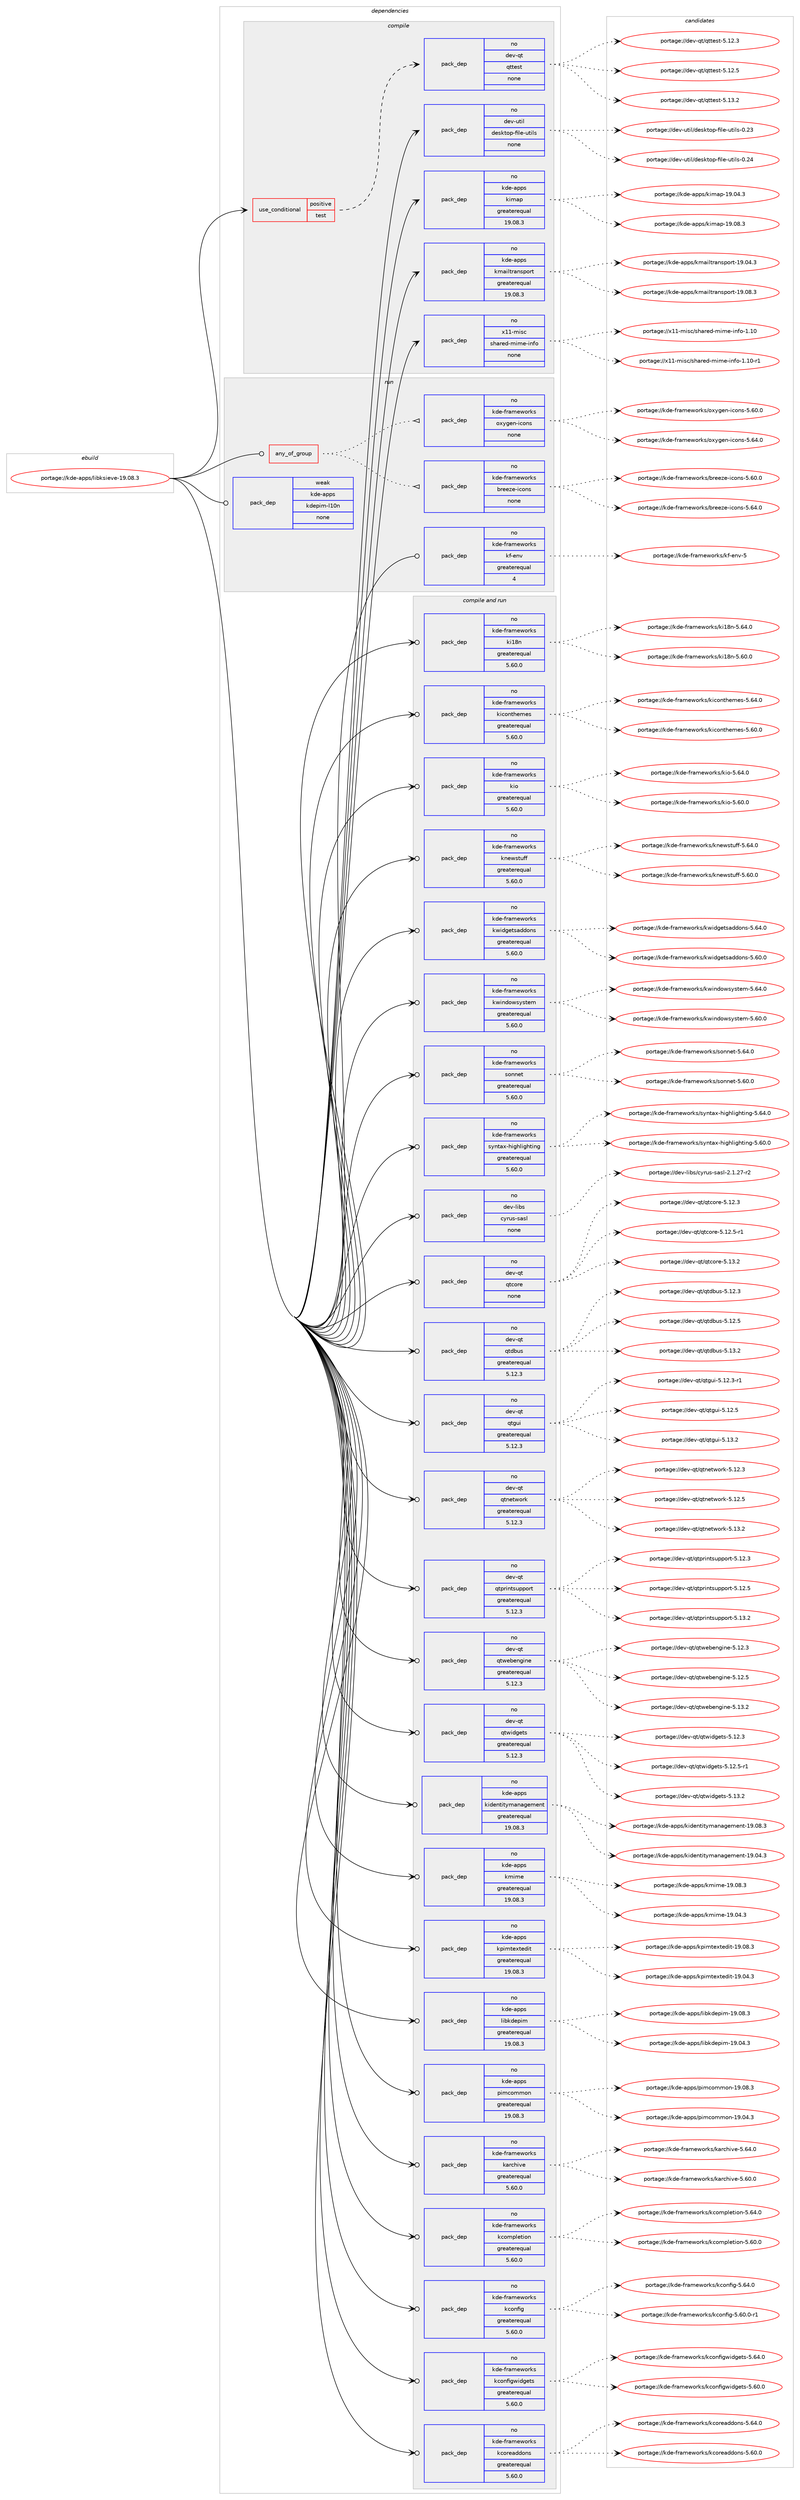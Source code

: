 digraph prolog {

# *************
# Graph options
# *************

newrank=true;
concentrate=true;
compound=true;
graph [rankdir=LR,fontname=Helvetica,fontsize=10,ranksep=1.5];#, ranksep=2.5, nodesep=0.2];
edge  [arrowhead=vee];
node  [fontname=Helvetica,fontsize=10];

# **********
# The ebuild
# **********

subgraph cluster_leftcol {
color=gray;
rank=same;
label=<<i>ebuild</i>>;
id [label="portage://kde-apps/libksieve-19.08.3", color=red, width=4, href="../kde-apps/libksieve-19.08.3.svg"];
}

# ****************
# The dependencies
# ****************

subgraph cluster_midcol {
color=gray;
label=<<i>dependencies</i>>;
subgraph cluster_compile {
fillcolor="#eeeeee";
style=filled;
label=<<i>compile</i>>;
subgraph cond75410 {
dependency294838 [label=<<TABLE BORDER="0" CELLBORDER="1" CELLSPACING="0" CELLPADDING="4"><TR><TD ROWSPAN="3" CELLPADDING="10">use_conditional</TD></TR><TR><TD>positive</TD></TR><TR><TD>test</TD></TR></TABLE>>, shape=none, color=red];
subgraph pack214859 {
dependency294839 [label=<<TABLE BORDER="0" CELLBORDER="1" CELLSPACING="0" CELLPADDING="4" WIDTH="220"><TR><TD ROWSPAN="6" CELLPADDING="30">pack_dep</TD></TR><TR><TD WIDTH="110">no</TD></TR><TR><TD>dev-qt</TD></TR><TR><TD>qttest</TD></TR><TR><TD>none</TD></TR><TR><TD></TD></TR></TABLE>>, shape=none, color=blue];
}
dependency294838:e -> dependency294839:w [weight=20,style="dashed",arrowhead="vee"];
}
id:e -> dependency294838:w [weight=20,style="solid",arrowhead="vee"];
subgraph pack214860 {
dependency294840 [label=<<TABLE BORDER="0" CELLBORDER="1" CELLSPACING="0" CELLPADDING="4" WIDTH="220"><TR><TD ROWSPAN="6" CELLPADDING="30">pack_dep</TD></TR><TR><TD WIDTH="110">no</TD></TR><TR><TD>dev-util</TD></TR><TR><TD>desktop-file-utils</TD></TR><TR><TD>none</TD></TR><TR><TD></TD></TR></TABLE>>, shape=none, color=blue];
}
id:e -> dependency294840:w [weight=20,style="solid",arrowhead="vee"];
subgraph pack214861 {
dependency294841 [label=<<TABLE BORDER="0" CELLBORDER="1" CELLSPACING="0" CELLPADDING="4" WIDTH="220"><TR><TD ROWSPAN="6" CELLPADDING="30">pack_dep</TD></TR><TR><TD WIDTH="110">no</TD></TR><TR><TD>kde-apps</TD></TR><TR><TD>kimap</TD></TR><TR><TD>greaterequal</TD></TR><TR><TD>19.08.3</TD></TR></TABLE>>, shape=none, color=blue];
}
id:e -> dependency294841:w [weight=20,style="solid",arrowhead="vee"];
subgraph pack214862 {
dependency294842 [label=<<TABLE BORDER="0" CELLBORDER="1" CELLSPACING="0" CELLPADDING="4" WIDTH="220"><TR><TD ROWSPAN="6" CELLPADDING="30">pack_dep</TD></TR><TR><TD WIDTH="110">no</TD></TR><TR><TD>kde-apps</TD></TR><TR><TD>kmailtransport</TD></TR><TR><TD>greaterequal</TD></TR><TR><TD>19.08.3</TD></TR></TABLE>>, shape=none, color=blue];
}
id:e -> dependency294842:w [weight=20,style="solid",arrowhead="vee"];
subgraph pack214863 {
dependency294843 [label=<<TABLE BORDER="0" CELLBORDER="1" CELLSPACING="0" CELLPADDING="4" WIDTH="220"><TR><TD ROWSPAN="6" CELLPADDING="30">pack_dep</TD></TR><TR><TD WIDTH="110">no</TD></TR><TR><TD>x11-misc</TD></TR><TR><TD>shared-mime-info</TD></TR><TR><TD>none</TD></TR><TR><TD></TD></TR></TABLE>>, shape=none, color=blue];
}
id:e -> dependency294843:w [weight=20,style="solid",arrowhead="vee"];
}
subgraph cluster_compileandrun {
fillcolor="#eeeeee";
style=filled;
label=<<i>compile and run</i>>;
subgraph pack214864 {
dependency294844 [label=<<TABLE BORDER="0" CELLBORDER="1" CELLSPACING="0" CELLPADDING="4" WIDTH="220"><TR><TD ROWSPAN="6" CELLPADDING="30">pack_dep</TD></TR><TR><TD WIDTH="110">no</TD></TR><TR><TD>dev-libs</TD></TR><TR><TD>cyrus-sasl</TD></TR><TR><TD>none</TD></TR><TR><TD></TD></TR></TABLE>>, shape=none, color=blue];
}
id:e -> dependency294844:w [weight=20,style="solid",arrowhead="odotvee"];
subgraph pack214865 {
dependency294845 [label=<<TABLE BORDER="0" CELLBORDER="1" CELLSPACING="0" CELLPADDING="4" WIDTH="220"><TR><TD ROWSPAN="6" CELLPADDING="30">pack_dep</TD></TR><TR><TD WIDTH="110">no</TD></TR><TR><TD>dev-qt</TD></TR><TR><TD>qtcore</TD></TR><TR><TD>none</TD></TR><TR><TD></TD></TR></TABLE>>, shape=none, color=blue];
}
id:e -> dependency294845:w [weight=20,style="solid",arrowhead="odotvee"];
subgraph pack214866 {
dependency294846 [label=<<TABLE BORDER="0" CELLBORDER="1" CELLSPACING="0" CELLPADDING="4" WIDTH="220"><TR><TD ROWSPAN="6" CELLPADDING="30">pack_dep</TD></TR><TR><TD WIDTH="110">no</TD></TR><TR><TD>dev-qt</TD></TR><TR><TD>qtdbus</TD></TR><TR><TD>greaterequal</TD></TR><TR><TD>5.12.3</TD></TR></TABLE>>, shape=none, color=blue];
}
id:e -> dependency294846:w [weight=20,style="solid",arrowhead="odotvee"];
subgraph pack214867 {
dependency294847 [label=<<TABLE BORDER="0" CELLBORDER="1" CELLSPACING="0" CELLPADDING="4" WIDTH="220"><TR><TD ROWSPAN="6" CELLPADDING="30">pack_dep</TD></TR><TR><TD WIDTH="110">no</TD></TR><TR><TD>dev-qt</TD></TR><TR><TD>qtgui</TD></TR><TR><TD>greaterequal</TD></TR><TR><TD>5.12.3</TD></TR></TABLE>>, shape=none, color=blue];
}
id:e -> dependency294847:w [weight=20,style="solid",arrowhead="odotvee"];
subgraph pack214868 {
dependency294848 [label=<<TABLE BORDER="0" CELLBORDER="1" CELLSPACING="0" CELLPADDING="4" WIDTH="220"><TR><TD ROWSPAN="6" CELLPADDING="30">pack_dep</TD></TR><TR><TD WIDTH="110">no</TD></TR><TR><TD>dev-qt</TD></TR><TR><TD>qtnetwork</TD></TR><TR><TD>greaterequal</TD></TR><TR><TD>5.12.3</TD></TR></TABLE>>, shape=none, color=blue];
}
id:e -> dependency294848:w [weight=20,style="solid",arrowhead="odotvee"];
subgraph pack214869 {
dependency294849 [label=<<TABLE BORDER="0" CELLBORDER="1" CELLSPACING="0" CELLPADDING="4" WIDTH="220"><TR><TD ROWSPAN="6" CELLPADDING="30">pack_dep</TD></TR><TR><TD WIDTH="110">no</TD></TR><TR><TD>dev-qt</TD></TR><TR><TD>qtprintsupport</TD></TR><TR><TD>greaterequal</TD></TR><TR><TD>5.12.3</TD></TR></TABLE>>, shape=none, color=blue];
}
id:e -> dependency294849:w [weight=20,style="solid",arrowhead="odotvee"];
subgraph pack214870 {
dependency294850 [label=<<TABLE BORDER="0" CELLBORDER="1" CELLSPACING="0" CELLPADDING="4" WIDTH="220"><TR><TD ROWSPAN="6" CELLPADDING="30">pack_dep</TD></TR><TR><TD WIDTH="110">no</TD></TR><TR><TD>dev-qt</TD></TR><TR><TD>qtwebengine</TD></TR><TR><TD>greaterequal</TD></TR><TR><TD>5.12.3</TD></TR></TABLE>>, shape=none, color=blue];
}
id:e -> dependency294850:w [weight=20,style="solid",arrowhead="odotvee"];
subgraph pack214871 {
dependency294851 [label=<<TABLE BORDER="0" CELLBORDER="1" CELLSPACING="0" CELLPADDING="4" WIDTH="220"><TR><TD ROWSPAN="6" CELLPADDING="30">pack_dep</TD></TR><TR><TD WIDTH="110">no</TD></TR><TR><TD>dev-qt</TD></TR><TR><TD>qtwidgets</TD></TR><TR><TD>greaterequal</TD></TR><TR><TD>5.12.3</TD></TR></TABLE>>, shape=none, color=blue];
}
id:e -> dependency294851:w [weight=20,style="solid",arrowhead="odotvee"];
subgraph pack214872 {
dependency294852 [label=<<TABLE BORDER="0" CELLBORDER="1" CELLSPACING="0" CELLPADDING="4" WIDTH="220"><TR><TD ROWSPAN="6" CELLPADDING="30">pack_dep</TD></TR><TR><TD WIDTH="110">no</TD></TR><TR><TD>kde-apps</TD></TR><TR><TD>kidentitymanagement</TD></TR><TR><TD>greaterequal</TD></TR><TR><TD>19.08.3</TD></TR></TABLE>>, shape=none, color=blue];
}
id:e -> dependency294852:w [weight=20,style="solid",arrowhead="odotvee"];
subgraph pack214873 {
dependency294853 [label=<<TABLE BORDER="0" CELLBORDER="1" CELLSPACING="0" CELLPADDING="4" WIDTH="220"><TR><TD ROWSPAN="6" CELLPADDING="30">pack_dep</TD></TR><TR><TD WIDTH="110">no</TD></TR><TR><TD>kde-apps</TD></TR><TR><TD>kmime</TD></TR><TR><TD>greaterequal</TD></TR><TR><TD>19.08.3</TD></TR></TABLE>>, shape=none, color=blue];
}
id:e -> dependency294853:w [weight=20,style="solid",arrowhead="odotvee"];
subgraph pack214874 {
dependency294854 [label=<<TABLE BORDER="0" CELLBORDER="1" CELLSPACING="0" CELLPADDING="4" WIDTH="220"><TR><TD ROWSPAN="6" CELLPADDING="30">pack_dep</TD></TR><TR><TD WIDTH="110">no</TD></TR><TR><TD>kde-apps</TD></TR><TR><TD>kpimtextedit</TD></TR><TR><TD>greaterequal</TD></TR><TR><TD>19.08.3</TD></TR></TABLE>>, shape=none, color=blue];
}
id:e -> dependency294854:w [weight=20,style="solid",arrowhead="odotvee"];
subgraph pack214875 {
dependency294855 [label=<<TABLE BORDER="0" CELLBORDER="1" CELLSPACING="0" CELLPADDING="4" WIDTH="220"><TR><TD ROWSPAN="6" CELLPADDING="30">pack_dep</TD></TR><TR><TD WIDTH="110">no</TD></TR><TR><TD>kde-apps</TD></TR><TR><TD>libkdepim</TD></TR><TR><TD>greaterequal</TD></TR><TR><TD>19.08.3</TD></TR></TABLE>>, shape=none, color=blue];
}
id:e -> dependency294855:w [weight=20,style="solid",arrowhead="odotvee"];
subgraph pack214876 {
dependency294856 [label=<<TABLE BORDER="0" CELLBORDER="1" CELLSPACING="0" CELLPADDING="4" WIDTH="220"><TR><TD ROWSPAN="6" CELLPADDING="30">pack_dep</TD></TR><TR><TD WIDTH="110">no</TD></TR><TR><TD>kde-apps</TD></TR><TR><TD>pimcommon</TD></TR><TR><TD>greaterequal</TD></TR><TR><TD>19.08.3</TD></TR></TABLE>>, shape=none, color=blue];
}
id:e -> dependency294856:w [weight=20,style="solid",arrowhead="odotvee"];
subgraph pack214877 {
dependency294857 [label=<<TABLE BORDER="0" CELLBORDER="1" CELLSPACING="0" CELLPADDING="4" WIDTH="220"><TR><TD ROWSPAN="6" CELLPADDING="30">pack_dep</TD></TR><TR><TD WIDTH="110">no</TD></TR><TR><TD>kde-frameworks</TD></TR><TR><TD>karchive</TD></TR><TR><TD>greaterequal</TD></TR><TR><TD>5.60.0</TD></TR></TABLE>>, shape=none, color=blue];
}
id:e -> dependency294857:w [weight=20,style="solid",arrowhead="odotvee"];
subgraph pack214878 {
dependency294858 [label=<<TABLE BORDER="0" CELLBORDER="1" CELLSPACING="0" CELLPADDING="4" WIDTH="220"><TR><TD ROWSPAN="6" CELLPADDING="30">pack_dep</TD></TR><TR><TD WIDTH="110">no</TD></TR><TR><TD>kde-frameworks</TD></TR><TR><TD>kcompletion</TD></TR><TR><TD>greaterequal</TD></TR><TR><TD>5.60.0</TD></TR></TABLE>>, shape=none, color=blue];
}
id:e -> dependency294858:w [weight=20,style="solid",arrowhead="odotvee"];
subgraph pack214879 {
dependency294859 [label=<<TABLE BORDER="0" CELLBORDER="1" CELLSPACING="0" CELLPADDING="4" WIDTH="220"><TR><TD ROWSPAN="6" CELLPADDING="30">pack_dep</TD></TR><TR><TD WIDTH="110">no</TD></TR><TR><TD>kde-frameworks</TD></TR><TR><TD>kconfig</TD></TR><TR><TD>greaterequal</TD></TR><TR><TD>5.60.0</TD></TR></TABLE>>, shape=none, color=blue];
}
id:e -> dependency294859:w [weight=20,style="solid",arrowhead="odotvee"];
subgraph pack214880 {
dependency294860 [label=<<TABLE BORDER="0" CELLBORDER="1" CELLSPACING="0" CELLPADDING="4" WIDTH="220"><TR><TD ROWSPAN="6" CELLPADDING="30">pack_dep</TD></TR><TR><TD WIDTH="110">no</TD></TR><TR><TD>kde-frameworks</TD></TR><TR><TD>kconfigwidgets</TD></TR><TR><TD>greaterequal</TD></TR><TR><TD>5.60.0</TD></TR></TABLE>>, shape=none, color=blue];
}
id:e -> dependency294860:w [weight=20,style="solid",arrowhead="odotvee"];
subgraph pack214881 {
dependency294861 [label=<<TABLE BORDER="0" CELLBORDER="1" CELLSPACING="0" CELLPADDING="4" WIDTH="220"><TR><TD ROWSPAN="6" CELLPADDING="30">pack_dep</TD></TR><TR><TD WIDTH="110">no</TD></TR><TR><TD>kde-frameworks</TD></TR><TR><TD>kcoreaddons</TD></TR><TR><TD>greaterequal</TD></TR><TR><TD>5.60.0</TD></TR></TABLE>>, shape=none, color=blue];
}
id:e -> dependency294861:w [weight=20,style="solid",arrowhead="odotvee"];
subgraph pack214882 {
dependency294862 [label=<<TABLE BORDER="0" CELLBORDER="1" CELLSPACING="0" CELLPADDING="4" WIDTH="220"><TR><TD ROWSPAN="6" CELLPADDING="30">pack_dep</TD></TR><TR><TD WIDTH="110">no</TD></TR><TR><TD>kde-frameworks</TD></TR><TR><TD>ki18n</TD></TR><TR><TD>greaterequal</TD></TR><TR><TD>5.60.0</TD></TR></TABLE>>, shape=none, color=blue];
}
id:e -> dependency294862:w [weight=20,style="solid",arrowhead="odotvee"];
subgraph pack214883 {
dependency294863 [label=<<TABLE BORDER="0" CELLBORDER="1" CELLSPACING="0" CELLPADDING="4" WIDTH="220"><TR><TD ROWSPAN="6" CELLPADDING="30">pack_dep</TD></TR><TR><TD WIDTH="110">no</TD></TR><TR><TD>kde-frameworks</TD></TR><TR><TD>kiconthemes</TD></TR><TR><TD>greaterequal</TD></TR><TR><TD>5.60.0</TD></TR></TABLE>>, shape=none, color=blue];
}
id:e -> dependency294863:w [weight=20,style="solid",arrowhead="odotvee"];
subgraph pack214884 {
dependency294864 [label=<<TABLE BORDER="0" CELLBORDER="1" CELLSPACING="0" CELLPADDING="4" WIDTH="220"><TR><TD ROWSPAN="6" CELLPADDING="30">pack_dep</TD></TR><TR><TD WIDTH="110">no</TD></TR><TR><TD>kde-frameworks</TD></TR><TR><TD>kio</TD></TR><TR><TD>greaterequal</TD></TR><TR><TD>5.60.0</TD></TR></TABLE>>, shape=none, color=blue];
}
id:e -> dependency294864:w [weight=20,style="solid",arrowhead="odotvee"];
subgraph pack214885 {
dependency294865 [label=<<TABLE BORDER="0" CELLBORDER="1" CELLSPACING="0" CELLPADDING="4" WIDTH="220"><TR><TD ROWSPAN="6" CELLPADDING="30">pack_dep</TD></TR><TR><TD WIDTH="110">no</TD></TR><TR><TD>kde-frameworks</TD></TR><TR><TD>knewstuff</TD></TR><TR><TD>greaterequal</TD></TR><TR><TD>5.60.0</TD></TR></TABLE>>, shape=none, color=blue];
}
id:e -> dependency294865:w [weight=20,style="solid",arrowhead="odotvee"];
subgraph pack214886 {
dependency294866 [label=<<TABLE BORDER="0" CELLBORDER="1" CELLSPACING="0" CELLPADDING="4" WIDTH="220"><TR><TD ROWSPAN="6" CELLPADDING="30">pack_dep</TD></TR><TR><TD WIDTH="110">no</TD></TR><TR><TD>kde-frameworks</TD></TR><TR><TD>kwidgetsaddons</TD></TR><TR><TD>greaterequal</TD></TR><TR><TD>5.60.0</TD></TR></TABLE>>, shape=none, color=blue];
}
id:e -> dependency294866:w [weight=20,style="solid",arrowhead="odotvee"];
subgraph pack214887 {
dependency294867 [label=<<TABLE BORDER="0" CELLBORDER="1" CELLSPACING="0" CELLPADDING="4" WIDTH="220"><TR><TD ROWSPAN="6" CELLPADDING="30">pack_dep</TD></TR><TR><TD WIDTH="110">no</TD></TR><TR><TD>kde-frameworks</TD></TR><TR><TD>kwindowsystem</TD></TR><TR><TD>greaterequal</TD></TR><TR><TD>5.60.0</TD></TR></TABLE>>, shape=none, color=blue];
}
id:e -> dependency294867:w [weight=20,style="solid",arrowhead="odotvee"];
subgraph pack214888 {
dependency294868 [label=<<TABLE BORDER="0" CELLBORDER="1" CELLSPACING="0" CELLPADDING="4" WIDTH="220"><TR><TD ROWSPAN="6" CELLPADDING="30">pack_dep</TD></TR><TR><TD WIDTH="110">no</TD></TR><TR><TD>kde-frameworks</TD></TR><TR><TD>sonnet</TD></TR><TR><TD>greaterequal</TD></TR><TR><TD>5.60.0</TD></TR></TABLE>>, shape=none, color=blue];
}
id:e -> dependency294868:w [weight=20,style="solid",arrowhead="odotvee"];
subgraph pack214889 {
dependency294869 [label=<<TABLE BORDER="0" CELLBORDER="1" CELLSPACING="0" CELLPADDING="4" WIDTH="220"><TR><TD ROWSPAN="6" CELLPADDING="30">pack_dep</TD></TR><TR><TD WIDTH="110">no</TD></TR><TR><TD>kde-frameworks</TD></TR><TR><TD>syntax-highlighting</TD></TR><TR><TD>greaterequal</TD></TR><TR><TD>5.60.0</TD></TR></TABLE>>, shape=none, color=blue];
}
id:e -> dependency294869:w [weight=20,style="solid",arrowhead="odotvee"];
}
subgraph cluster_run {
fillcolor="#eeeeee";
style=filled;
label=<<i>run</i>>;
subgraph any4468 {
dependency294870 [label=<<TABLE BORDER="0" CELLBORDER="1" CELLSPACING="0" CELLPADDING="4"><TR><TD CELLPADDING="10">any_of_group</TD></TR></TABLE>>, shape=none, color=red];subgraph pack214890 {
dependency294871 [label=<<TABLE BORDER="0" CELLBORDER="1" CELLSPACING="0" CELLPADDING="4" WIDTH="220"><TR><TD ROWSPAN="6" CELLPADDING="30">pack_dep</TD></TR><TR><TD WIDTH="110">no</TD></TR><TR><TD>kde-frameworks</TD></TR><TR><TD>breeze-icons</TD></TR><TR><TD>none</TD></TR><TR><TD></TD></TR></TABLE>>, shape=none, color=blue];
}
dependency294870:e -> dependency294871:w [weight=20,style="dotted",arrowhead="oinv"];
subgraph pack214891 {
dependency294872 [label=<<TABLE BORDER="0" CELLBORDER="1" CELLSPACING="0" CELLPADDING="4" WIDTH="220"><TR><TD ROWSPAN="6" CELLPADDING="30">pack_dep</TD></TR><TR><TD WIDTH="110">no</TD></TR><TR><TD>kde-frameworks</TD></TR><TR><TD>oxygen-icons</TD></TR><TR><TD>none</TD></TR><TR><TD></TD></TR></TABLE>>, shape=none, color=blue];
}
dependency294870:e -> dependency294872:w [weight=20,style="dotted",arrowhead="oinv"];
}
id:e -> dependency294870:w [weight=20,style="solid",arrowhead="odot"];
subgraph pack214892 {
dependency294873 [label=<<TABLE BORDER="0" CELLBORDER="1" CELLSPACING="0" CELLPADDING="4" WIDTH="220"><TR><TD ROWSPAN="6" CELLPADDING="30">pack_dep</TD></TR><TR><TD WIDTH="110">no</TD></TR><TR><TD>kde-frameworks</TD></TR><TR><TD>kf-env</TD></TR><TR><TD>greaterequal</TD></TR><TR><TD>4</TD></TR></TABLE>>, shape=none, color=blue];
}
id:e -> dependency294873:w [weight=20,style="solid",arrowhead="odot"];
subgraph pack214893 {
dependency294874 [label=<<TABLE BORDER="0" CELLBORDER="1" CELLSPACING="0" CELLPADDING="4" WIDTH="220"><TR><TD ROWSPAN="6" CELLPADDING="30">pack_dep</TD></TR><TR><TD WIDTH="110">weak</TD></TR><TR><TD>kde-apps</TD></TR><TR><TD>kdepim-l10n</TD></TR><TR><TD>none</TD></TR><TR><TD></TD></TR></TABLE>>, shape=none, color=blue];
}
id:e -> dependency294874:w [weight=20,style="solid",arrowhead="odot"];
}
}

# **************
# The candidates
# **************

subgraph cluster_choices {
rank=same;
color=gray;
label=<<i>candidates</i>>;

subgraph choice214859 {
color=black;
nodesep=1;
choiceportage100101118451131164711311611610111511645534649504651 [label="portage://dev-qt/qttest-5.12.3", color=red, width=4,href="../dev-qt/qttest-5.12.3.svg"];
choiceportage100101118451131164711311611610111511645534649504653 [label="portage://dev-qt/qttest-5.12.5", color=red, width=4,href="../dev-qt/qttest-5.12.5.svg"];
choiceportage100101118451131164711311611610111511645534649514650 [label="portage://dev-qt/qttest-5.13.2", color=red, width=4,href="../dev-qt/qttest-5.13.2.svg"];
dependency294839:e -> choiceportage100101118451131164711311611610111511645534649504651:w [style=dotted,weight="100"];
dependency294839:e -> choiceportage100101118451131164711311611610111511645534649504653:w [style=dotted,weight="100"];
dependency294839:e -> choiceportage100101118451131164711311611610111511645534649514650:w [style=dotted,weight="100"];
}
subgraph choice214860 {
color=black;
nodesep=1;
choiceportage100101118451171161051084710010111510711611111245102105108101451171161051081154548465051 [label="portage://dev-util/desktop-file-utils-0.23", color=red, width=4,href="../dev-util/desktop-file-utils-0.23.svg"];
choiceportage100101118451171161051084710010111510711611111245102105108101451171161051081154548465052 [label="portage://dev-util/desktop-file-utils-0.24", color=red, width=4,href="../dev-util/desktop-file-utils-0.24.svg"];
dependency294840:e -> choiceportage100101118451171161051084710010111510711611111245102105108101451171161051081154548465051:w [style=dotted,weight="100"];
dependency294840:e -> choiceportage100101118451171161051084710010111510711611111245102105108101451171161051081154548465052:w [style=dotted,weight="100"];
}
subgraph choice214861 {
color=black;
nodesep=1;
choiceportage107100101459711211211547107105109971124549574648524651 [label="portage://kde-apps/kimap-19.04.3", color=red, width=4,href="../kde-apps/kimap-19.04.3.svg"];
choiceportage107100101459711211211547107105109971124549574648564651 [label="portage://kde-apps/kimap-19.08.3", color=red, width=4,href="../kde-apps/kimap-19.08.3.svg"];
dependency294841:e -> choiceportage107100101459711211211547107105109971124549574648524651:w [style=dotted,weight="100"];
dependency294841:e -> choiceportage107100101459711211211547107105109971124549574648564651:w [style=dotted,weight="100"];
}
subgraph choice214862 {
color=black;
nodesep=1;
choiceportage10710010145971121121154710710997105108116114971101151121111141164549574648524651 [label="portage://kde-apps/kmailtransport-19.04.3", color=red, width=4,href="../kde-apps/kmailtransport-19.04.3.svg"];
choiceportage10710010145971121121154710710997105108116114971101151121111141164549574648564651 [label="portage://kde-apps/kmailtransport-19.08.3", color=red, width=4,href="../kde-apps/kmailtransport-19.08.3.svg"];
dependency294842:e -> choiceportage10710010145971121121154710710997105108116114971101151121111141164549574648524651:w [style=dotted,weight="100"];
dependency294842:e -> choiceportage10710010145971121121154710710997105108116114971101151121111141164549574648564651:w [style=dotted,weight="100"];
}
subgraph choice214863 {
color=black;
nodesep=1;
choiceportage12049494510910511599471151049711410110045109105109101451051101021114549464948 [label="portage://x11-misc/shared-mime-info-1.10", color=red, width=4,href="../x11-misc/shared-mime-info-1.10.svg"];
choiceportage120494945109105115994711510497114101100451091051091014510511010211145494649484511449 [label="portage://x11-misc/shared-mime-info-1.10-r1", color=red, width=4,href="../x11-misc/shared-mime-info-1.10-r1.svg"];
dependency294843:e -> choiceportage12049494510910511599471151049711410110045109105109101451051101021114549464948:w [style=dotted,weight="100"];
dependency294843:e -> choiceportage120494945109105115994711510497114101100451091051091014510511010211145494649484511449:w [style=dotted,weight="100"];
}
subgraph choice214864 {
color=black;
nodesep=1;
choiceportage100101118451081059811547991211141171154511597115108455046494650554511450 [label="portage://dev-libs/cyrus-sasl-2.1.27-r2", color=red, width=4,href="../dev-libs/cyrus-sasl-2.1.27-r2.svg"];
dependency294844:e -> choiceportage100101118451081059811547991211141171154511597115108455046494650554511450:w [style=dotted,weight="100"];
}
subgraph choice214865 {
color=black;
nodesep=1;
choiceportage10010111845113116471131169911111410145534649504651 [label="portage://dev-qt/qtcore-5.12.3", color=red, width=4,href="../dev-qt/qtcore-5.12.3.svg"];
choiceportage100101118451131164711311699111114101455346495046534511449 [label="portage://dev-qt/qtcore-5.12.5-r1", color=red, width=4,href="../dev-qt/qtcore-5.12.5-r1.svg"];
choiceportage10010111845113116471131169911111410145534649514650 [label="portage://dev-qt/qtcore-5.13.2", color=red, width=4,href="../dev-qt/qtcore-5.13.2.svg"];
dependency294845:e -> choiceportage10010111845113116471131169911111410145534649504651:w [style=dotted,weight="100"];
dependency294845:e -> choiceportage100101118451131164711311699111114101455346495046534511449:w [style=dotted,weight="100"];
dependency294845:e -> choiceportage10010111845113116471131169911111410145534649514650:w [style=dotted,weight="100"];
}
subgraph choice214866 {
color=black;
nodesep=1;
choiceportage10010111845113116471131161009811711545534649504651 [label="portage://dev-qt/qtdbus-5.12.3", color=red, width=4,href="../dev-qt/qtdbus-5.12.3.svg"];
choiceportage10010111845113116471131161009811711545534649504653 [label="portage://dev-qt/qtdbus-5.12.5", color=red, width=4,href="../dev-qt/qtdbus-5.12.5.svg"];
choiceportage10010111845113116471131161009811711545534649514650 [label="portage://dev-qt/qtdbus-5.13.2", color=red, width=4,href="../dev-qt/qtdbus-5.13.2.svg"];
dependency294846:e -> choiceportage10010111845113116471131161009811711545534649504651:w [style=dotted,weight="100"];
dependency294846:e -> choiceportage10010111845113116471131161009811711545534649504653:w [style=dotted,weight="100"];
dependency294846:e -> choiceportage10010111845113116471131161009811711545534649514650:w [style=dotted,weight="100"];
}
subgraph choice214867 {
color=black;
nodesep=1;
choiceportage1001011184511311647113116103117105455346495046514511449 [label="portage://dev-qt/qtgui-5.12.3-r1", color=red, width=4,href="../dev-qt/qtgui-5.12.3-r1.svg"];
choiceportage100101118451131164711311610311710545534649504653 [label="portage://dev-qt/qtgui-5.12.5", color=red, width=4,href="../dev-qt/qtgui-5.12.5.svg"];
choiceportage100101118451131164711311610311710545534649514650 [label="portage://dev-qt/qtgui-5.13.2", color=red, width=4,href="../dev-qt/qtgui-5.13.2.svg"];
dependency294847:e -> choiceportage1001011184511311647113116103117105455346495046514511449:w [style=dotted,weight="100"];
dependency294847:e -> choiceportage100101118451131164711311610311710545534649504653:w [style=dotted,weight="100"];
dependency294847:e -> choiceportage100101118451131164711311610311710545534649514650:w [style=dotted,weight="100"];
}
subgraph choice214868 {
color=black;
nodesep=1;
choiceportage100101118451131164711311611010111611911111410745534649504651 [label="portage://dev-qt/qtnetwork-5.12.3", color=red, width=4,href="../dev-qt/qtnetwork-5.12.3.svg"];
choiceportage100101118451131164711311611010111611911111410745534649504653 [label="portage://dev-qt/qtnetwork-5.12.5", color=red, width=4,href="../dev-qt/qtnetwork-5.12.5.svg"];
choiceportage100101118451131164711311611010111611911111410745534649514650 [label="portage://dev-qt/qtnetwork-5.13.2", color=red, width=4,href="../dev-qt/qtnetwork-5.13.2.svg"];
dependency294848:e -> choiceportage100101118451131164711311611010111611911111410745534649504651:w [style=dotted,weight="100"];
dependency294848:e -> choiceportage100101118451131164711311611010111611911111410745534649504653:w [style=dotted,weight="100"];
dependency294848:e -> choiceportage100101118451131164711311611010111611911111410745534649514650:w [style=dotted,weight="100"];
}
subgraph choice214869 {
color=black;
nodesep=1;
choiceportage100101118451131164711311611211410511011611511711211211111411645534649504651 [label="portage://dev-qt/qtprintsupport-5.12.3", color=red, width=4,href="../dev-qt/qtprintsupport-5.12.3.svg"];
choiceportage100101118451131164711311611211410511011611511711211211111411645534649504653 [label="portage://dev-qt/qtprintsupport-5.12.5", color=red, width=4,href="../dev-qt/qtprintsupport-5.12.5.svg"];
choiceportage100101118451131164711311611211410511011611511711211211111411645534649514650 [label="portage://dev-qt/qtprintsupport-5.13.2", color=red, width=4,href="../dev-qt/qtprintsupport-5.13.2.svg"];
dependency294849:e -> choiceportage100101118451131164711311611211410511011611511711211211111411645534649504651:w [style=dotted,weight="100"];
dependency294849:e -> choiceportage100101118451131164711311611211410511011611511711211211111411645534649504653:w [style=dotted,weight="100"];
dependency294849:e -> choiceportage100101118451131164711311611211410511011611511711211211111411645534649514650:w [style=dotted,weight="100"];
}
subgraph choice214870 {
color=black;
nodesep=1;
choiceportage10010111845113116471131161191019810111010310511010145534649504651 [label="portage://dev-qt/qtwebengine-5.12.3", color=red, width=4,href="../dev-qt/qtwebengine-5.12.3.svg"];
choiceportage10010111845113116471131161191019810111010310511010145534649504653 [label="portage://dev-qt/qtwebengine-5.12.5", color=red, width=4,href="../dev-qt/qtwebengine-5.12.5.svg"];
choiceportage10010111845113116471131161191019810111010310511010145534649514650 [label="portage://dev-qt/qtwebengine-5.13.2", color=red, width=4,href="../dev-qt/qtwebengine-5.13.2.svg"];
dependency294850:e -> choiceportage10010111845113116471131161191019810111010310511010145534649504651:w [style=dotted,weight="100"];
dependency294850:e -> choiceportage10010111845113116471131161191019810111010310511010145534649504653:w [style=dotted,weight="100"];
dependency294850:e -> choiceportage10010111845113116471131161191019810111010310511010145534649514650:w [style=dotted,weight="100"];
}
subgraph choice214871 {
color=black;
nodesep=1;
choiceportage100101118451131164711311611910510010310111611545534649504651 [label="portage://dev-qt/qtwidgets-5.12.3", color=red, width=4,href="../dev-qt/qtwidgets-5.12.3.svg"];
choiceportage1001011184511311647113116119105100103101116115455346495046534511449 [label="portage://dev-qt/qtwidgets-5.12.5-r1", color=red, width=4,href="../dev-qt/qtwidgets-5.12.5-r1.svg"];
choiceportage100101118451131164711311611910510010310111611545534649514650 [label="portage://dev-qt/qtwidgets-5.13.2", color=red, width=4,href="../dev-qt/qtwidgets-5.13.2.svg"];
dependency294851:e -> choiceportage100101118451131164711311611910510010310111611545534649504651:w [style=dotted,weight="100"];
dependency294851:e -> choiceportage1001011184511311647113116119105100103101116115455346495046534511449:w [style=dotted,weight="100"];
dependency294851:e -> choiceportage100101118451131164711311611910510010310111611545534649514650:w [style=dotted,weight="100"];
}
subgraph choice214872 {
color=black;
nodesep=1;
choiceportage10710010145971121121154710710510010111011610511612110997110971031011091011101164549574648524651 [label="portage://kde-apps/kidentitymanagement-19.04.3", color=red, width=4,href="../kde-apps/kidentitymanagement-19.04.3.svg"];
choiceportage10710010145971121121154710710510010111011610511612110997110971031011091011101164549574648564651 [label="portage://kde-apps/kidentitymanagement-19.08.3", color=red, width=4,href="../kde-apps/kidentitymanagement-19.08.3.svg"];
dependency294852:e -> choiceportage10710010145971121121154710710510010111011610511612110997110971031011091011101164549574648524651:w [style=dotted,weight="100"];
dependency294852:e -> choiceportage10710010145971121121154710710510010111011610511612110997110971031011091011101164549574648564651:w [style=dotted,weight="100"];
}
subgraph choice214873 {
color=black;
nodesep=1;
choiceportage1071001014597112112115471071091051091014549574648524651 [label="portage://kde-apps/kmime-19.04.3", color=red, width=4,href="../kde-apps/kmime-19.04.3.svg"];
choiceportage1071001014597112112115471071091051091014549574648564651 [label="portage://kde-apps/kmime-19.08.3", color=red, width=4,href="../kde-apps/kmime-19.08.3.svg"];
dependency294853:e -> choiceportage1071001014597112112115471071091051091014549574648524651:w [style=dotted,weight="100"];
dependency294853:e -> choiceportage1071001014597112112115471071091051091014549574648564651:w [style=dotted,weight="100"];
}
subgraph choice214874 {
color=black;
nodesep=1;
choiceportage1071001014597112112115471071121051091161011201161011001051164549574648524651 [label="portage://kde-apps/kpimtextedit-19.04.3", color=red, width=4,href="../kde-apps/kpimtextedit-19.04.3.svg"];
choiceportage1071001014597112112115471071121051091161011201161011001051164549574648564651 [label="portage://kde-apps/kpimtextedit-19.08.3", color=red, width=4,href="../kde-apps/kpimtextedit-19.08.3.svg"];
dependency294854:e -> choiceportage1071001014597112112115471071121051091161011201161011001051164549574648524651:w [style=dotted,weight="100"];
dependency294854:e -> choiceportage1071001014597112112115471071121051091161011201161011001051164549574648564651:w [style=dotted,weight="100"];
}
subgraph choice214875 {
color=black;
nodesep=1;
choiceportage107100101459711211211547108105981071001011121051094549574648524651 [label="portage://kde-apps/libkdepim-19.04.3", color=red, width=4,href="../kde-apps/libkdepim-19.04.3.svg"];
choiceportage107100101459711211211547108105981071001011121051094549574648564651 [label="portage://kde-apps/libkdepim-19.08.3", color=red, width=4,href="../kde-apps/libkdepim-19.08.3.svg"];
dependency294855:e -> choiceportage107100101459711211211547108105981071001011121051094549574648524651:w [style=dotted,weight="100"];
dependency294855:e -> choiceportage107100101459711211211547108105981071001011121051094549574648564651:w [style=dotted,weight="100"];
}
subgraph choice214876 {
color=black;
nodesep=1;
choiceportage107100101459711211211547112105109991111091091111104549574648524651 [label="portage://kde-apps/pimcommon-19.04.3", color=red, width=4,href="../kde-apps/pimcommon-19.04.3.svg"];
choiceportage107100101459711211211547112105109991111091091111104549574648564651 [label="portage://kde-apps/pimcommon-19.08.3", color=red, width=4,href="../kde-apps/pimcommon-19.08.3.svg"];
dependency294856:e -> choiceportage107100101459711211211547112105109991111091091111104549574648524651:w [style=dotted,weight="100"];
dependency294856:e -> choiceportage107100101459711211211547112105109991111091091111104549574648564651:w [style=dotted,weight="100"];
}
subgraph choice214877 {
color=black;
nodesep=1;
choiceportage107100101451021149710910111911111410711547107971149910410511810145534654484648 [label="portage://kde-frameworks/karchive-5.60.0", color=red, width=4,href="../kde-frameworks/karchive-5.60.0.svg"];
choiceportage107100101451021149710910111911111410711547107971149910410511810145534654524648 [label="portage://kde-frameworks/karchive-5.64.0", color=red, width=4,href="../kde-frameworks/karchive-5.64.0.svg"];
dependency294857:e -> choiceportage107100101451021149710910111911111410711547107971149910410511810145534654484648:w [style=dotted,weight="100"];
dependency294857:e -> choiceportage107100101451021149710910111911111410711547107971149910410511810145534654524648:w [style=dotted,weight="100"];
}
subgraph choice214878 {
color=black;
nodesep=1;
choiceportage1071001014510211497109101119111114107115471079911110911210810111610511111045534654484648 [label="portage://kde-frameworks/kcompletion-5.60.0", color=red, width=4,href="../kde-frameworks/kcompletion-5.60.0.svg"];
choiceportage1071001014510211497109101119111114107115471079911110911210810111610511111045534654524648 [label="portage://kde-frameworks/kcompletion-5.64.0", color=red, width=4,href="../kde-frameworks/kcompletion-5.64.0.svg"];
dependency294858:e -> choiceportage1071001014510211497109101119111114107115471079911110911210810111610511111045534654484648:w [style=dotted,weight="100"];
dependency294858:e -> choiceportage1071001014510211497109101119111114107115471079911110911210810111610511111045534654524648:w [style=dotted,weight="100"];
}
subgraph choice214879 {
color=black;
nodesep=1;
choiceportage10710010145102114971091011191111141071154710799111110102105103455346544846484511449 [label="portage://kde-frameworks/kconfig-5.60.0-r1", color=red, width=4,href="../kde-frameworks/kconfig-5.60.0-r1.svg"];
choiceportage1071001014510211497109101119111114107115471079911111010210510345534654524648 [label="portage://kde-frameworks/kconfig-5.64.0", color=red, width=4,href="../kde-frameworks/kconfig-5.64.0.svg"];
dependency294859:e -> choiceportage10710010145102114971091011191111141071154710799111110102105103455346544846484511449:w [style=dotted,weight="100"];
dependency294859:e -> choiceportage1071001014510211497109101119111114107115471079911111010210510345534654524648:w [style=dotted,weight="100"];
}
subgraph choice214880 {
color=black;
nodesep=1;
choiceportage1071001014510211497109101119111114107115471079911111010210510311910510010310111611545534654484648 [label="portage://kde-frameworks/kconfigwidgets-5.60.0", color=red, width=4,href="../kde-frameworks/kconfigwidgets-5.60.0.svg"];
choiceportage1071001014510211497109101119111114107115471079911111010210510311910510010310111611545534654524648 [label="portage://kde-frameworks/kconfigwidgets-5.64.0", color=red, width=4,href="../kde-frameworks/kconfigwidgets-5.64.0.svg"];
dependency294860:e -> choiceportage1071001014510211497109101119111114107115471079911111010210510311910510010310111611545534654484648:w [style=dotted,weight="100"];
dependency294860:e -> choiceportage1071001014510211497109101119111114107115471079911111010210510311910510010310111611545534654524648:w [style=dotted,weight="100"];
}
subgraph choice214881 {
color=black;
nodesep=1;
choiceportage107100101451021149710910111911111410711547107991111141019710010011111011545534654484648 [label="portage://kde-frameworks/kcoreaddons-5.60.0", color=red, width=4,href="../kde-frameworks/kcoreaddons-5.60.0.svg"];
choiceportage107100101451021149710910111911111410711547107991111141019710010011111011545534654524648 [label="portage://kde-frameworks/kcoreaddons-5.64.0", color=red, width=4,href="../kde-frameworks/kcoreaddons-5.64.0.svg"];
dependency294861:e -> choiceportage107100101451021149710910111911111410711547107991111141019710010011111011545534654484648:w [style=dotted,weight="100"];
dependency294861:e -> choiceportage107100101451021149710910111911111410711547107991111141019710010011111011545534654524648:w [style=dotted,weight="100"];
}
subgraph choice214882 {
color=black;
nodesep=1;
choiceportage107100101451021149710910111911111410711547107105495611045534654484648 [label="portage://kde-frameworks/ki18n-5.60.0", color=red, width=4,href="../kde-frameworks/ki18n-5.60.0.svg"];
choiceportage107100101451021149710910111911111410711547107105495611045534654524648 [label="portage://kde-frameworks/ki18n-5.64.0", color=red, width=4,href="../kde-frameworks/ki18n-5.64.0.svg"];
dependency294862:e -> choiceportage107100101451021149710910111911111410711547107105495611045534654484648:w [style=dotted,weight="100"];
dependency294862:e -> choiceportage107100101451021149710910111911111410711547107105495611045534654524648:w [style=dotted,weight="100"];
}
subgraph choice214883 {
color=black;
nodesep=1;
choiceportage1071001014510211497109101119111114107115471071059911111011610410110910111545534654484648 [label="portage://kde-frameworks/kiconthemes-5.60.0", color=red, width=4,href="../kde-frameworks/kiconthemes-5.60.0.svg"];
choiceportage1071001014510211497109101119111114107115471071059911111011610410110910111545534654524648 [label="portage://kde-frameworks/kiconthemes-5.64.0", color=red, width=4,href="../kde-frameworks/kiconthemes-5.64.0.svg"];
dependency294863:e -> choiceportage1071001014510211497109101119111114107115471071059911111011610410110910111545534654484648:w [style=dotted,weight="100"];
dependency294863:e -> choiceportage1071001014510211497109101119111114107115471071059911111011610410110910111545534654524648:w [style=dotted,weight="100"];
}
subgraph choice214884 {
color=black;
nodesep=1;
choiceportage10710010145102114971091011191111141071154710710511145534654484648 [label="portage://kde-frameworks/kio-5.60.0", color=red, width=4,href="../kde-frameworks/kio-5.60.0.svg"];
choiceportage10710010145102114971091011191111141071154710710511145534654524648 [label="portage://kde-frameworks/kio-5.64.0", color=red, width=4,href="../kde-frameworks/kio-5.64.0.svg"];
dependency294864:e -> choiceportage10710010145102114971091011191111141071154710710511145534654484648:w [style=dotted,weight="100"];
dependency294864:e -> choiceportage10710010145102114971091011191111141071154710710511145534654524648:w [style=dotted,weight="100"];
}
subgraph choice214885 {
color=black;
nodesep=1;
choiceportage10710010145102114971091011191111141071154710711010111911511611710210245534654484648 [label="portage://kde-frameworks/knewstuff-5.60.0", color=red, width=4,href="../kde-frameworks/knewstuff-5.60.0.svg"];
choiceportage10710010145102114971091011191111141071154710711010111911511611710210245534654524648 [label="portage://kde-frameworks/knewstuff-5.64.0", color=red, width=4,href="../kde-frameworks/knewstuff-5.64.0.svg"];
dependency294865:e -> choiceportage10710010145102114971091011191111141071154710711010111911511611710210245534654484648:w [style=dotted,weight="100"];
dependency294865:e -> choiceportage10710010145102114971091011191111141071154710711010111911511611710210245534654524648:w [style=dotted,weight="100"];
}
subgraph choice214886 {
color=black;
nodesep=1;
choiceportage1071001014510211497109101119111114107115471071191051001031011161159710010011111011545534654484648 [label="portage://kde-frameworks/kwidgetsaddons-5.60.0", color=red, width=4,href="../kde-frameworks/kwidgetsaddons-5.60.0.svg"];
choiceportage1071001014510211497109101119111114107115471071191051001031011161159710010011111011545534654524648 [label="portage://kde-frameworks/kwidgetsaddons-5.64.0", color=red, width=4,href="../kde-frameworks/kwidgetsaddons-5.64.0.svg"];
dependency294866:e -> choiceportage1071001014510211497109101119111114107115471071191051001031011161159710010011111011545534654484648:w [style=dotted,weight="100"];
dependency294866:e -> choiceportage1071001014510211497109101119111114107115471071191051001031011161159710010011111011545534654524648:w [style=dotted,weight="100"];
}
subgraph choice214887 {
color=black;
nodesep=1;
choiceportage10710010145102114971091011191111141071154710711910511010011111911512111511610110945534654484648 [label="portage://kde-frameworks/kwindowsystem-5.60.0", color=red, width=4,href="../kde-frameworks/kwindowsystem-5.60.0.svg"];
choiceportage10710010145102114971091011191111141071154710711910511010011111911512111511610110945534654524648 [label="portage://kde-frameworks/kwindowsystem-5.64.0", color=red, width=4,href="../kde-frameworks/kwindowsystem-5.64.0.svg"];
dependency294867:e -> choiceportage10710010145102114971091011191111141071154710711910511010011111911512111511610110945534654484648:w [style=dotted,weight="100"];
dependency294867:e -> choiceportage10710010145102114971091011191111141071154710711910511010011111911512111511610110945534654524648:w [style=dotted,weight="100"];
}
subgraph choice214888 {
color=black;
nodesep=1;
choiceportage10710010145102114971091011191111141071154711511111011010111645534654484648 [label="portage://kde-frameworks/sonnet-5.60.0", color=red, width=4,href="../kde-frameworks/sonnet-5.60.0.svg"];
choiceportage10710010145102114971091011191111141071154711511111011010111645534654524648 [label="portage://kde-frameworks/sonnet-5.64.0", color=red, width=4,href="../kde-frameworks/sonnet-5.64.0.svg"];
dependency294868:e -> choiceportage10710010145102114971091011191111141071154711511111011010111645534654484648:w [style=dotted,weight="100"];
dependency294868:e -> choiceportage10710010145102114971091011191111141071154711511111011010111645534654524648:w [style=dotted,weight="100"];
}
subgraph choice214889 {
color=black;
nodesep=1;
choiceportage107100101451021149710910111911111410711547115121110116971204510410510310410810510310411610511010345534654484648 [label="portage://kde-frameworks/syntax-highlighting-5.60.0", color=red, width=4,href="../kde-frameworks/syntax-highlighting-5.60.0.svg"];
choiceportage107100101451021149710910111911111410711547115121110116971204510410510310410810510310411610511010345534654524648 [label="portage://kde-frameworks/syntax-highlighting-5.64.0", color=red, width=4,href="../kde-frameworks/syntax-highlighting-5.64.0.svg"];
dependency294869:e -> choiceportage107100101451021149710910111911111410711547115121110116971204510410510310410810510310411610511010345534654484648:w [style=dotted,weight="100"];
dependency294869:e -> choiceportage107100101451021149710910111911111410711547115121110116971204510410510310410810510310411610511010345534654524648:w [style=dotted,weight="100"];
}
subgraph choice214890 {
color=black;
nodesep=1;
choiceportage10710010145102114971091011191111141071154798114101101122101451059911111011545534654484648 [label="portage://kde-frameworks/breeze-icons-5.60.0", color=red, width=4,href="../kde-frameworks/breeze-icons-5.60.0.svg"];
choiceportage10710010145102114971091011191111141071154798114101101122101451059911111011545534654524648 [label="portage://kde-frameworks/breeze-icons-5.64.0", color=red, width=4,href="../kde-frameworks/breeze-icons-5.64.0.svg"];
dependency294871:e -> choiceportage10710010145102114971091011191111141071154798114101101122101451059911111011545534654484648:w [style=dotted,weight="100"];
dependency294871:e -> choiceportage10710010145102114971091011191111141071154798114101101122101451059911111011545534654524648:w [style=dotted,weight="100"];
}
subgraph choice214891 {
color=black;
nodesep=1;
choiceportage107100101451021149710910111911111410711547111120121103101110451059911111011545534654484648 [label="portage://kde-frameworks/oxygen-icons-5.60.0", color=red, width=4,href="../kde-frameworks/oxygen-icons-5.60.0.svg"];
choiceportage107100101451021149710910111911111410711547111120121103101110451059911111011545534654524648 [label="portage://kde-frameworks/oxygen-icons-5.64.0", color=red, width=4,href="../kde-frameworks/oxygen-icons-5.64.0.svg"];
dependency294872:e -> choiceportage107100101451021149710910111911111410711547111120121103101110451059911111011545534654484648:w [style=dotted,weight="100"];
dependency294872:e -> choiceportage107100101451021149710910111911111410711547111120121103101110451059911111011545534654524648:w [style=dotted,weight="100"];
}
subgraph choice214892 {
color=black;
nodesep=1;
choiceportage107100101451021149710910111911111410711547107102451011101184553 [label="portage://kde-frameworks/kf-env-5", color=red, width=4,href="../kde-frameworks/kf-env-5.svg"];
dependency294873:e -> choiceportage107100101451021149710910111911111410711547107102451011101184553:w [style=dotted,weight="100"];
}
subgraph choice214893 {
color=black;
nodesep=1;
}
}

}
